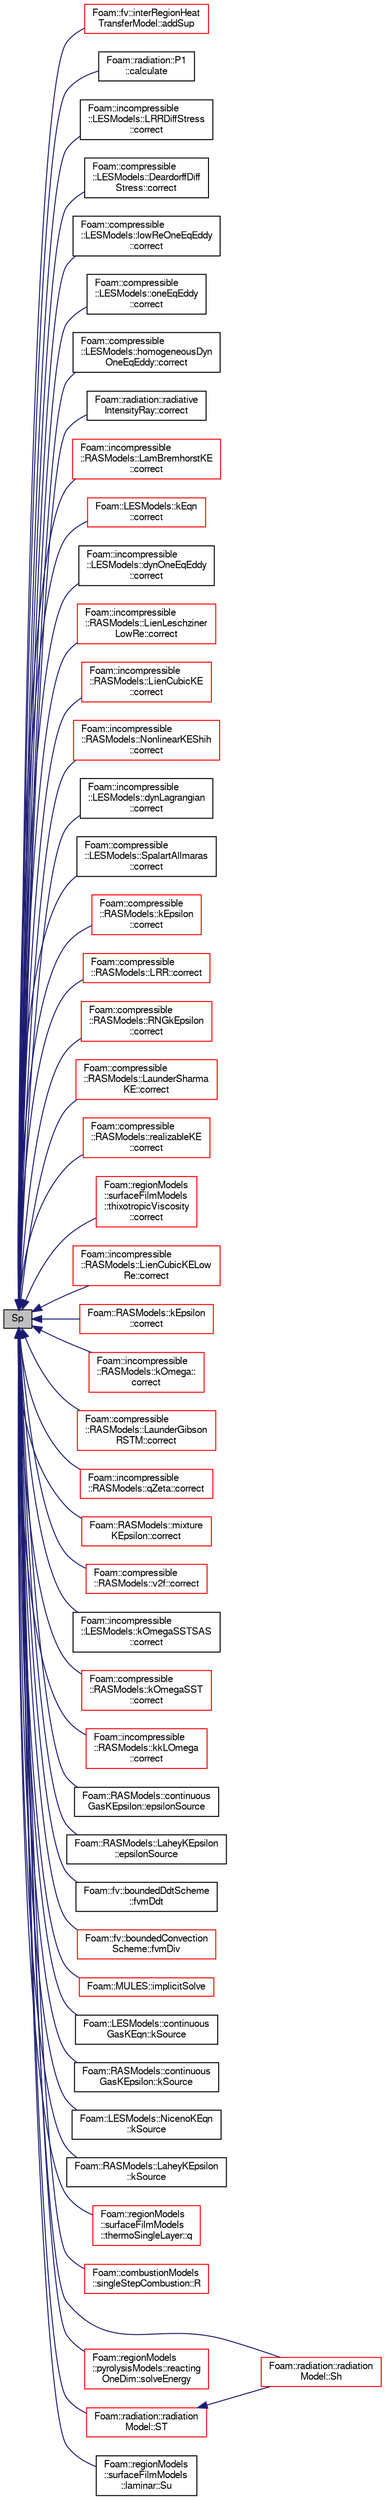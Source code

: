 digraph "Sp"
{
  bgcolor="transparent";
  edge [fontname="FreeSans",fontsize="10",labelfontname="FreeSans",labelfontsize="10"];
  node [fontname="FreeSans",fontsize="10",shape=record];
  rankdir="LR";
  Node1320 [label="Sp",height=0.2,width=0.4,color="black", fillcolor="grey75", style="filled", fontcolor="black"];
  Node1320 -> Node1321 [dir="back",color="midnightblue",fontsize="10",style="solid",fontname="FreeSans"];
  Node1321 [label="Foam::fv::interRegionHeat\lTransferModel::addSup",height=0.2,width=0.4,color="red",URL="$a23542.html#a9c3a3fc9e70c143a42b667f4c9485ec3",tooltip="Source term to energy equation. "];
  Node1320 -> Node1323 [dir="back",color="midnightblue",fontsize="10",style="solid",fontname="FreeSans"];
  Node1323 [label="Foam::radiation::P1\l::calculate",height=0.2,width=0.4,color="black",URL="$a30038.html#afe1d8348c24e6589bc7c0b3f689316a7",tooltip="Solve radiation equation(s) "];
  Node1320 -> Node1324 [dir="back",color="midnightblue",fontsize="10",style="solid",fontname="FreeSans"];
  Node1324 [label="Foam::incompressible\l::LESModels::LRRDiffStress\l::correct",height=0.2,width=0.4,color="black",URL="$a30878.html#a4f67b3ab06ec329ec02fa14d5f15d8f2",tooltip="Correct Eddy-Viscosity and related properties. "];
  Node1320 -> Node1325 [dir="back",color="midnightblue",fontsize="10",style="solid",fontname="FreeSans"];
  Node1325 [label="Foam::compressible\l::LESModels::DeardorffDiff\lStress::correct",height=0.2,width=0.4,color="black",URL="$a30614.html#a4f67b3ab06ec329ec02fa14d5f15d8f2",tooltip="Correct Eddy-Viscosity and related properties. "];
  Node1320 -> Node1326 [dir="back",color="midnightblue",fontsize="10",style="solid",fontname="FreeSans"];
  Node1326 [label="Foam::compressible\l::LESModels::lowReOneEqEddy\l::correct",height=0.2,width=0.4,color="black",URL="$a30638.html#a4f67b3ab06ec329ec02fa14d5f15d8f2",tooltip="Correct Eddy-Viscosity and related properties. "];
  Node1320 -> Node1327 [dir="back",color="midnightblue",fontsize="10",style="solid",fontname="FreeSans"];
  Node1327 [label="Foam::compressible\l::LESModels::oneEqEddy\l::correct",height=0.2,width=0.4,color="black",URL="$a30642.html#a4f67b3ab06ec329ec02fa14d5f15d8f2",tooltip="Correct Eddy-Viscosity and related properties. "];
  Node1320 -> Node1328 [dir="back",color="midnightblue",fontsize="10",style="solid",fontname="FreeSans"];
  Node1328 [label="Foam::compressible\l::LESModels::homogeneousDyn\lOneEqEddy::correct",height=0.2,width=0.4,color="black",URL="$a30630.html#a4f67b3ab06ec329ec02fa14d5f15d8f2",tooltip="Correct Eddy-Viscosity and related properties. "];
  Node1320 -> Node1329 [dir="back",color="midnightblue",fontsize="10",style="solid",fontname="FreeSans"];
  Node1329 [label="Foam::radiation::radiative\lIntensityRay::correct",height=0.2,width=0.4,color="black",URL="$a30026.html#a5d8b5f2f9d4a9af38848bb31b74a2ddf",tooltip="Update radiative intensity on i direction. "];
  Node1320 -> Node1330 [dir="back",color="midnightblue",fontsize="10",style="solid",fontname="FreeSans"];
  Node1330 [label="Foam::incompressible\l::RASModels::LamBremhorstKE\l::correct",height=0.2,width=0.4,color="red",URL="$a31034.html#a3ae44b28050c3aa494c1d8e18cf618c1",tooltip="Solve the turbulence equations and correct the turbulence viscosity. "];
  Node1320 -> Node1332 [dir="back",color="midnightblue",fontsize="10",style="solid",fontname="FreeSans"];
  Node1332 [label="Foam::LESModels::kEqn\l::correct",height=0.2,width=0.4,color="red",URL="$a31210.html#a3ae44b28050c3aa494c1d8e18cf618c1",tooltip="Correct Eddy-Viscosity and related properties. "];
  Node1320 -> Node1334 [dir="back",color="midnightblue",fontsize="10",style="solid",fontname="FreeSans"];
  Node1334 [label="Foam::incompressible\l::LESModels::dynOneEqEddy\l::correct",height=0.2,width=0.4,color="black",URL="$a30842.html#a4f67b3ab06ec329ec02fa14d5f15d8f2",tooltip="Correct Eddy-Viscosity and related properties. "];
  Node1320 -> Node1335 [dir="back",color="midnightblue",fontsize="10",style="solid",fontname="FreeSans"];
  Node1335 [label="Foam::incompressible\l::RASModels::LienLeschziner\lLowRe::correct",height=0.2,width=0.4,color="red",URL="$a31058.html#a3ae44b28050c3aa494c1d8e18cf618c1",tooltip="Solve the turbulence equations and correct the turbulence viscosity. "];
  Node1320 -> Node1337 [dir="back",color="midnightblue",fontsize="10",style="solid",fontname="FreeSans"];
  Node1337 [label="Foam::incompressible\l::RASModels::LienCubicKE\l::correct",height=0.2,width=0.4,color="red",URL="$a31050.html#a3ae44b28050c3aa494c1d8e18cf618c1",tooltip="Solve the turbulence equations and correct the turbulence viscosity. "];
  Node1320 -> Node1339 [dir="back",color="midnightblue",fontsize="10",style="solid",fontname="FreeSans"];
  Node1339 [label="Foam::incompressible\l::RASModels::NonlinearKEShih\l::correct",height=0.2,width=0.4,color="red",URL="$a31066.html#a3ae44b28050c3aa494c1d8e18cf618c1",tooltip="Solve the turbulence equations and correct the turbulence viscosity. "];
  Node1320 -> Node1341 [dir="back",color="midnightblue",fontsize="10",style="solid",fontname="FreeSans"];
  Node1341 [label="Foam::incompressible\l::LESModels::dynLagrangian\l::correct",height=0.2,width=0.4,color="black",URL="$a30838.html#a4f67b3ab06ec329ec02fa14d5f15d8f2",tooltip="Correct Eddy-Viscosity and related properties. "];
  Node1320 -> Node1342 [dir="back",color="midnightblue",fontsize="10",style="solid",fontname="FreeSans"];
  Node1342 [label="Foam::compressible\l::LESModels::SpalartAllmaras\l::correct",height=0.2,width=0.4,color="black",URL="$a30650.html#a4f67b3ab06ec329ec02fa14d5f15d8f2",tooltip="Correct nuTilda and related properties. "];
  Node1320 -> Node1343 [dir="back",color="midnightblue",fontsize="10",style="solid",fontname="FreeSans"];
  Node1343 [label="Foam::compressible\l::RASModels::kEpsilon\l::correct",height=0.2,width=0.4,color="red",URL="$a30734.html#a3ae44b28050c3aa494c1d8e18cf618c1",tooltip="Solve the turbulence equations and correct the turbulence viscosity. "];
  Node1320 -> Node1345 [dir="back",color="midnightblue",fontsize="10",style="solid",fontname="FreeSans"];
  Node1345 [label="Foam::compressible\l::RASModels::LRR::correct",height=0.2,width=0.4,color="red",URL="$a30754.html#a3ae44b28050c3aa494c1d8e18cf618c1",tooltip="Solve the turbulence equations and correct the turbulence viscosity. "];
  Node1320 -> Node1347 [dir="back",color="midnightblue",fontsize="10",style="solid",fontname="FreeSans"];
  Node1347 [label="Foam::compressible\l::RASModels::RNGkEpsilon\l::correct",height=0.2,width=0.4,color="red",URL="$a30766.html#a3ae44b28050c3aa494c1d8e18cf618c1",tooltip="Solve the turbulence equations and correct the turbulence viscosity. "];
  Node1320 -> Node1349 [dir="back",color="midnightblue",fontsize="10",style="solid",fontname="FreeSans"];
  Node1349 [label="Foam::compressible\l::RASModels::LaunderSharma\lKE::correct",height=0.2,width=0.4,color="red",URL="$a30750.html#a3ae44b28050c3aa494c1d8e18cf618c1",tooltip="Solve the turbulence equations and correct the turbulence viscosity. "];
  Node1320 -> Node1351 [dir="back",color="midnightblue",fontsize="10",style="solid",fontname="FreeSans"];
  Node1351 [label="Foam::compressible\l::RASModels::realizableKE\l::correct",height=0.2,width=0.4,color="red",URL="$a30762.html#a3ae44b28050c3aa494c1d8e18cf618c1",tooltip="Solve the turbulence equations and correct the turbulence viscosity. "];
  Node1320 -> Node1353 [dir="back",color="midnightblue",fontsize="10",style="solid",fontname="FreeSans"];
  Node1353 [label="Foam::regionModels\l::surfaceFilmModels\l::thixotropicViscosity\l::correct",height=0.2,width=0.4,color="red",URL="$a29146.html#a2e639533765b4cde1bd3d0f0c528aa6c",tooltip="Correct. "];
  Node1320 -> Node1355 [dir="back",color="midnightblue",fontsize="10",style="solid",fontname="FreeSans"];
  Node1355 [label="Foam::incompressible\l::RASModels::LienCubicKELow\lRe::correct",height=0.2,width=0.4,color="red",URL="$a31054.html#a3ae44b28050c3aa494c1d8e18cf618c1",tooltip="Solve the turbulence equations and correct the turbulence viscosity. "];
  Node1320 -> Node1357 [dir="back",color="midnightblue",fontsize="10",style="solid",fontname="FreeSans"];
  Node1357 [label="Foam::RASModels::kEpsilon\l::correct",height=0.2,width=0.4,color="red",URL="$a31302.html#a3ae44b28050c3aa494c1d8e18cf618c1",tooltip="Solve the turbulence equations and correct the turbulence viscosity. "];
  Node1320 -> Node1361 [dir="back",color="midnightblue",fontsize="10",style="solid",fontname="FreeSans"];
  Node1361 [label="Foam::incompressible\l::RASModels::kOmega::\lcorrect",height=0.2,width=0.4,color="red",URL="$a31026.html#a3ae44b28050c3aa494c1d8e18cf618c1",tooltip="Solve the turbulence equations and correct the turbulence viscosity. "];
  Node1320 -> Node1363 [dir="back",color="midnightblue",fontsize="10",style="solid",fontname="FreeSans"];
  Node1363 [label="Foam::compressible\l::RASModels::LaunderGibson\lRSTM::correct",height=0.2,width=0.4,color="red",URL="$a30746.html#a3ae44b28050c3aa494c1d8e18cf618c1",tooltip="Solve the turbulence equations and correct the turbulence viscosity. "];
  Node1320 -> Node1365 [dir="back",color="midnightblue",fontsize="10",style="solid",fontname="FreeSans"];
  Node1365 [label="Foam::incompressible\l::RASModels::qZeta::correct",height=0.2,width=0.4,color="red",URL="$a31070.html#a3ae44b28050c3aa494c1d8e18cf618c1",tooltip="Solve the turbulence equations and correct the turbulence viscosity. "];
  Node1320 -> Node1367 [dir="back",color="midnightblue",fontsize="10",style="solid",fontname="FreeSans"];
  Node1367 [label="Foam::RASModels::mixture\lKEpsilon::correct",height=0.2,width=0.4,color="red",URL="$a31190.html#a3ae44b28050c3aa494c1d8e18cf618c1",tooltip="Solve the turbulence equations and correct the turbulence viscosity. "];
  Node1320 -> Node1369 [dir="back",color="midnightblue",fontsize="10",style="solid",fontname="FreeSans"];
  Node1369 [label="Foam::compressible\l::RASModels::v2f::correct",height=0.2,width=0.4,color="red",URL="$a30774.html#a3ae44b28050c3aa494c1d8e18cf618c1",tooltip="Solve the turbulence equations and correct the turbulence viscosity. "];
  Node1320 -> Node1371 [dir="back",color="midnightblue",fontsize="10",style="solid",fontname="FreeSans"];
  Node1371 [label="Foam::incompressible\l::LESModels::kOmegaSSTSAS\l::correct",height=0.2,width=0.4,color="black",URL="$a30866.html#a4f67b3ab06ec329ec02fa14d5f15d8f2",tooltip="Solve the turbulence equations (k-w) and correct the turbulence. "];
  Node1320 -> Node1372 [dir="back",color="midnightblue",fontsize="10",style="solid",fontname="FreeSans"];
  Node1372 [label="Foam::compressible\l::RASModels::kOmegaSST\l::correct",height=0.2,width=0.4,color="red",URL="$a30738.html#a3ae44b28050c3aa494c1d8e18cf618c1",tooltip="Solve the turbulence equations and correct the turbulence viscosity. "];
  Node1320 -> Node1374 [dir="back",color="midnightblue",fontsize="10",style="solid",fontname="FreeSans"];
  Node1374 [label="Foam::incompressible\l::RASModels::kkLOmega\l::correct",height=0.2,width=0.4,color="red",URL="$a31022.html#a3ae44b28050c3aa494c1d8e18cf618c1",tooltip="Solve the turbulence equations and correct the turbulence viscosity. "];
  Node1320 -> Node1376 [dir="back",color="midnightblue",fontsize="10",style="solid",fontname="FreeSans"];
  Node1376 [label="Foam::RASModels::continuous\lGasKEpsilon::epsilonSource",height=0.2,width=0.4,color="black",URL="$a31182.html#a11abcc44df285cf748c77aa0a7cac6b8"];
  Node1320 -> Node1377 [dir="back",color="midnightblue",fontsize="10",style="solid",fontname="FreeSans"];
  Node1377 [label="Foam::RASModels::LaheyKEpsilon\l::epsilonSource",height=0.2,width=0.4,color="black",URL="$a31186.html#a11abcc44df285cf748c77aa0a7cac6b8"];
  Node1320 -> Node1378 [dir="back",color="midnightblue",fontsize="10",style="solid",fontname="FreeSans"];
  Node1378 [label="Foam::fv::boundedDdtScheme\l::fvmDdt",height=0.2,width=0.4,color="black",URL="$a22470.html#a9210920f37338a519e6a7971e973ff35"];
  Node1320 -> Node1379 [dir="back",color="midnightblue",fontsize="10",style="solid",fontname="FreeSans"];
  Node1379 [label="Foam::fv::boundedConvection\lScheme::fvmDiv",height=0.2,width=0.4,color="red",URL="$a22438.html#ad6edbed7fbf0c42fcc63dee2f3ee3bf3"];
  Node1320 -> Node1383 [dir="back",color="midnightblue",fontsize="10",style="solid",fontname="FreeSans"];
  Node1383 [label="Foam::MULES::implicitSolve",height=0.2,width=0.4,color="red",URL="$a21136.html#af3ebc5af31512182ee43a56e994f4aaf"];
  Node1320 -> Node1386 [dir="back",color="midnightblue",fontsize="10",style="solid",fontname="FreeSans"];
  Node1386 [label="Foam::LESModels::continuous\lGasKEqn::kSource",height=0.2,width=0.4,color="black",URL="$a31166.html#abd7aa1bd65c38f9773745c8d98a2fed0"];
  Node1320 -> Node1387 [dir="back",color="midnightblue",fontsize="10",style="solid",fontname="FreeSans"];
  Node1387 [label="Foam::RASModels::continuous\lGasKEpsilon::kSource",height=0.2,width=0.4,color="black",URL="$a31182.html#abd7aa1bd65c38f9773745c8d98a2fed0"];
  Node1320 -> Node1388 [dir="back",color="midnightblue",fontsize="10",style="solid",fontname="FreeSans"];
  Node1388 [label="Foam::LESModels::NicenoKEqn\l::kSource",height=0.2,width=0.4,color="black",URL="$a31170.html#abd7aa1bd65c38f9773745c8d98a2fed0"];
  Node1320 -> Node1389 [dir="back",color="midnightblue",fontsize="10",style="solid",fontname="FreeSans"];
  Node1389 [label="Foam::RASModels::LaheyKEpsilon\l::kSource",height=0.2,width=0.4,color="black",URL="$a31186.html#abd7aa1bd65c38f9773745c8d98a2fed0"];
  Node1320 -> Node1390 [dir="back",color="midnightblue",fontsize="10",style="solid",fontname="FreeSans"];
  Node1390 [label="Foam::regionModels\l::surfaceFilmModels\l::thermoSingleLayer::q",height=0.2,width=0.4,color="red",URL="$a29182.html#a2076f4009ab916da44dc2c8af5eaef36",tooltip="Return the wall/surface heat transfer term for the enthalpy equation. "];
  Node1320 -> Node1393 [dir="back",color="midnightblue",fontsize="10",style="solid",fontname="FreeSans"];
  Node1393 [label="Foam::combustionModels\l::singleStepCombustion::R",height=0.2,width=0.4,color="red",URL="$a21294.html#a4f9829c34070dc793f77f307b55c83f2",tooltip="Fuel consumption rate matrix. "];
  Node1320 -> Node1395 [dir="back",color="midnightblue",fontsize="10",style="solid",fontname="FreeSans"];
  Node1395 [label="Foam::radiation::radiation\lModel::Sh",height=0.2,width=0.4,color="red",URL="$a30042.html#a863481672e58bc80ab86bcccb1bb893d",tooltip="Energy source term. "];
  Node1320 -> Node1398 [dir="back",color="midnightblue",fontsize="10",style="solid",fontname="FreeSans"];
  Node1398 [label="Foam::regionModels\l::pyrolysisModels::reacting\lOneDim::solveEnergy",height=0.2,width=0.4,color="red",URL="$a28978.html#a533e6e7fb2c00cd976a89d545355000c",tooltip="Solve energy. "];
  Node1320 -> Node1400 [dir="back",color="midnightblue",fontsize="10",style="solid",fontname="FreeSans"];
  Node1400 [label="Foam::radiation::radiation\lModel::ST",height=0.2,width=0.4,color="red",URL="$a30042.html#a7effa79bfe78154a74780d1b775abb3c",tooltip="Temperature source term. "];
  Node1400 -> Node1395 [dir="back",color="midnightblue",fontsize="10",style="solid",fontname="FreeSans"];
  Node1320 -> Node1401 [dir="back",color="midnightblue",fontsize="10",style="solid",fontname="FreeSans"];
  Node1401 [label="Foam::regionModels\l::surfaceFilmModels\l::laminar::Su",height=0.2,width=0.4,color="black",URL="$a29074.html#aca01e51c28f070cac3e78d7a5a8a5d0a",tooltip="Return the source for the film momentum equation. "];
}
